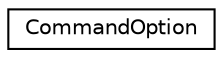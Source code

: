 digraph "Graphical Class Hierarchy"
{
  edge [fontname="Helvetica",fontsize="10",labelfontname="Helvetica",labelfontsize="10"];
  node [fontname="Helvetica",fontsize="10",shape=record];
  rankdir="LR";
  Node0 [label="CommandOption",height=0.2,width=0.4,color="black", fillcolor="white", style="filled",URL="$struct_command_option.html"];
}
